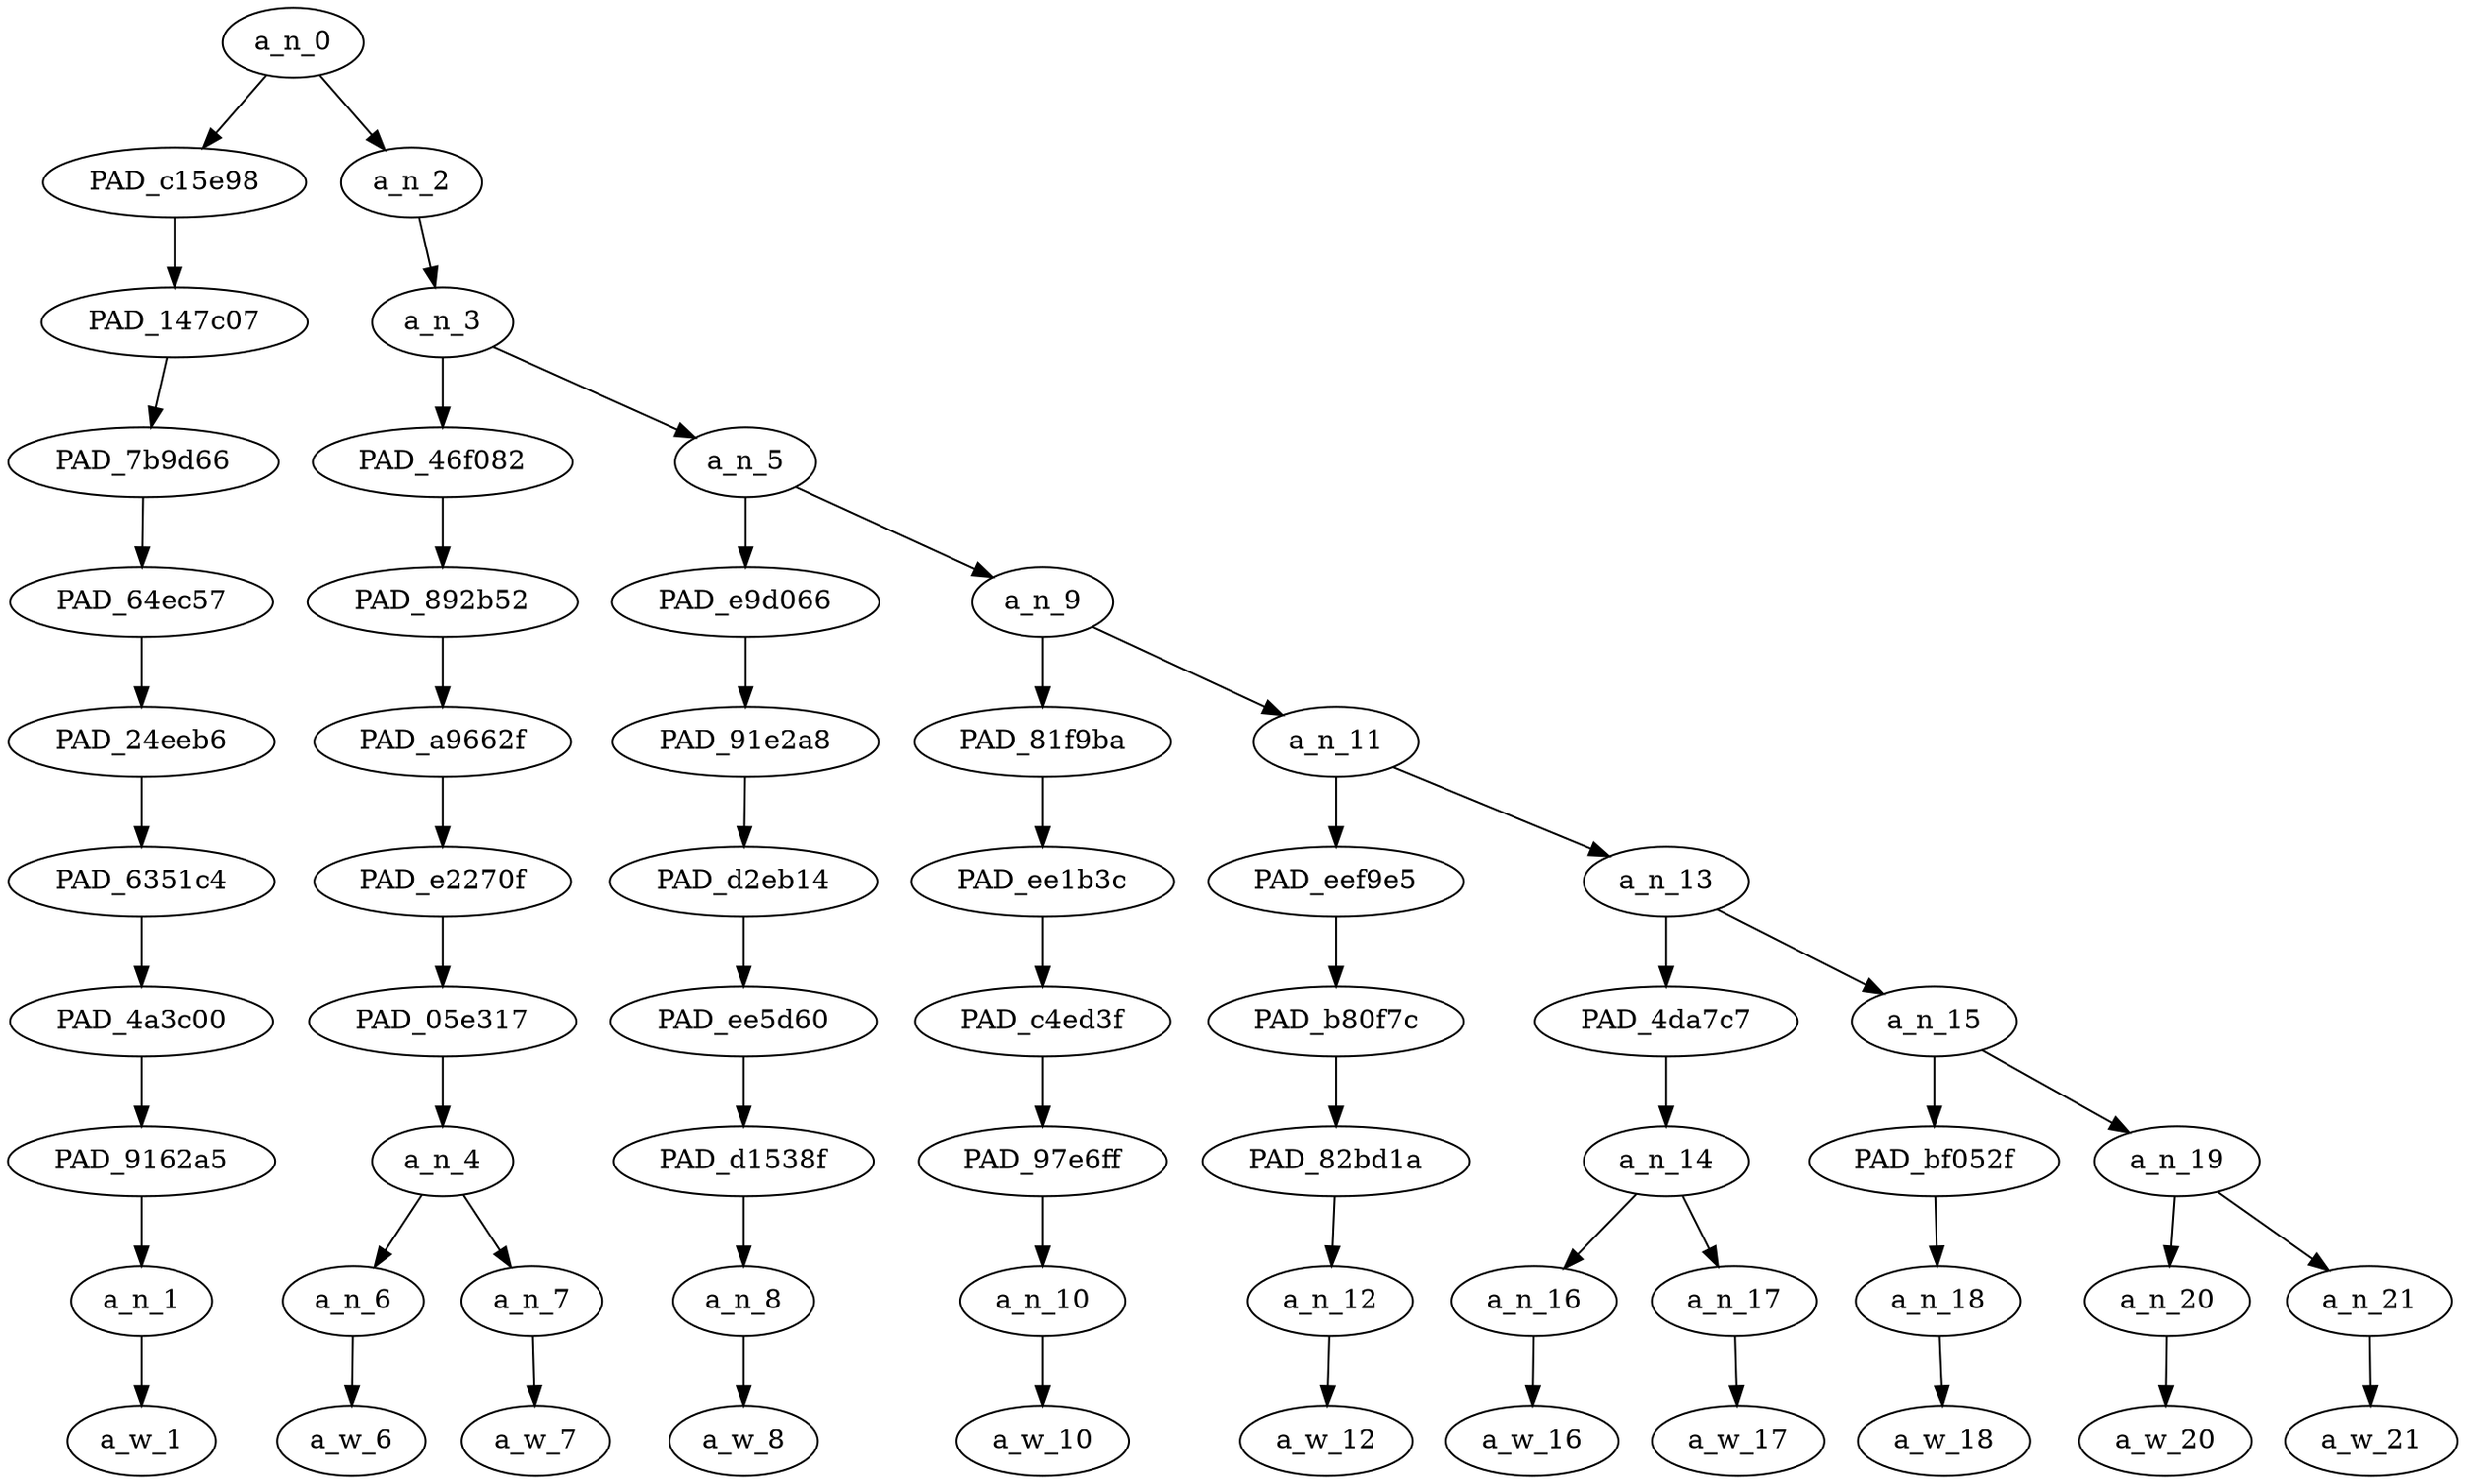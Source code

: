 strict digraph "" {
	a_n_0	[div_dir=1,
		index=0,
		level=10,
		pos="1.39453125,10!",
		text_span="[0, 1, 2, 3, 4, 5, 6, 7, 8, 9, 10]",
		value=1.00000003];
	PAD_c15e98	[div_dir=1,
		index=0,
		level=9,
		pos="0.0,9!",
		text_span="[0]",
		value=0.08550163];
	a_n_0 -> PAD_c15e98;
	a_n_2	[div_dir=1,
		index=1,
		level=9,
		pos="2.7890625,9!",
		text_span="[1, 2, 3, 4, 5, 6, 7, 8, 9, 10]",
		value=0.91291280];
	a_n_0 -> a_n_2;
	PAD_147c07	[div_dir=1,
		index=0,
		level=8,
		pos="0.0,8!",
		text_span="[0]",
		value=0.08550163];
	PAD_c15e98 -> PAD_147c07;
	PAD_7b9d66	[div_dir=1,
		index=0,
		level=7,
		pos="0.0,7!",
		text_span="[0]",
		value=0.08550163];
	PAD_147c07 -> PAD_7b9d66;
	PAD_64ec57	[div_dir=1,
		index=0,
		level=6,
		pos="0.0,6!",
		text_span="[0]",
		value=0.08550163];
	PAD_7b9d66 -> PAD_64ec57;
	PAD_24eeb6	[div_dir=1,
		index=0,
		level=5,
		pos="0.0,5!",
		text_span="[0]",
		value=0.08550163];
	PAD_64ec57 -> PAD_24eeb6;
	PAD_6351c4	[div_dir=1,
		index=0,
		level=4,
		pos="0.0,4!",
		text_span="[0]",
		value=0.08550163];
	PAD_24eeb6 -> PAD_6351c4;
	PAD_4a3c00	[div_dir=1,
		index=0,
		level=3,
		pos="0.0,3!",
		text_span="[0]",
		value=0.08550163];
	PAD_6351c4 -> PAD_4a3c00;
	PAD_9162a5	[div_dir=1,
		index=0,
		level=2,
		pos="0.0,2!",
		text_span="[0]",
		value=0.08550163];
	PAD_4a3c00 -> PAD_9162a5;
	a_n_1	[div_dir=1,
		index=0,
		level=1,
		pos="0.0,1!",
		text_span="[0]",
		value=0.08550163];
	PAD_9162a5 -> a_n_1;
	a_w_1	[div_dir=0,
		index=0,
		level=0,
		pos="0,0!",
		text_span="[0]",
		value=note];
	a_n_1 -> a_w_1;
	a_n_3	[div_dir=1,
		index=1,
		level=8,
		pos="2.7890625,8!",
		text_span="[1, 2, 3, 4, 5, 6, 7, 8, 9, 10]",
		value=0.91148640];
	a_n_2 -> a_n_3;
	PAD_46f082	[div_dir=1,
		index=1,
		level=7,
		pos="1.5,7!",
		text_span="[1, 2]",
		value=0.46599194];
	a_n_3 -> PAD_46f082;
	a_n_5	[div_dir=1,
		index=2,
		level=7,
		pos="4.078125,7!",
		text_span="[3, 4, 5, 6, 7, 8, 9, 10]",
		value=0.44406805];
	a_n_3 -> a_n_5;
	PAD_892b52	[div_dir=1,
		index=1,
		level=6,
		pos="1.5,6!",
		text_span="[1, 2]",
		value=0.46599194];
	PAD_46f082 -> PAD_892b52;
	PAD_a9662f	[div_dir=1,
		index=1,
		level=5,
		pos="1.5,5!",
		text_span="[1, 2]",
		value=0.46599194];
	PAD_892b52 -> PAD_a9662f;
	PAD_e2270f	[div_dir=1,
		index=1,
		level=4,
		pos="1.5,4!",
		text_span="[1, 2]",
		value=0.46599194];
	PAD_a9662f -> PAD_e2270f;
	PAD_05e317	[div_dir=1,
		index=1,
		level=3,
		pos="1.5,3!",
		text_span="[1, 2]",
		value=0.46599194];
	PAD_e2270f -> PAD_05e317;
	a_n_4	[div_dir=1,
		index=1,
		level=2,
		pos="1.5,2!",
		text_span="[1, 2]",
		value=0.46599194];
	PAD_05e317 -> a_n_4;
	a_n_6	[div_dir=1,
		index=1,
		level=1,
		pos="1.0,1!",
		text_span="[1]",
		value=0.07719112];
	a_n_4 -> a_n_6;
	a_n_7	[div_dir=1,
		index=2,
		level=1,
		pos="2.0,1!",
		text_span="[2]",
		value=0.38624755];
	a_n_4 -> a_n_7;
	a_w_6	[div_dir=0,
		index=1,
		level=0,
		pos="1,0!",
		text_span="[1]",
		value=no];
	a_n_6 -> a_w_6;
	a_w_7	[div_dir=0,
		index=2,
		level=0,
		pos="2,0!",
		text_span="[2]",
		value=nigger];
	a_n_7 -> a_w_7;
	PAD_e9d066	[div_dir=-1,
		index=2,
		level=6,
		pos="3.0,6!",
		text_span="[3]",
		value=0.06398446];
	a_n_5 -> PAD_e9d066;
	a_n_9	[div_dir=1,
		index=3,
		level=6,
		pos="5.15625,6!",
		text_span="[4, 5, 6, 7, 8, 9, 10]",
		value=0.38007170];
	a_n_5 -> a_n_9;
	PAD_91e2a8	[div_dir=-1,
		index=2,
		level=5,
		pos="3.0,5!",
		text_span="[3]",
		value=0.06398446];
	PAD_e9d066 -> PAD_91e2a8;
	PAD_d2eb14	[div_dir=-1,
		index=2,
		level=4,
		pos="3.0,4!",
		text_span="[3]",
		value=0.06398446];
	PAD_91e2a8 -> PAD_d2eb14;
	PAD_ee5d60	[div_dir=-1,
		index=2,
		level=3,
		pos="3.0,3!",
		text_span="[3]",
		value=0.06398446];
	PAD_d2eb14 -> PAD_ee5d60;
	PAD_d1538f	[div_dir=-1,
		index=2,
		level=2,
		pos="3.0,2!",
		text_span="[3]",
		value=0.06398446];
	PAD_ee5d60 -> PAD_d1538f;
	a_n_8	[div_dir=-1,
		index=3,
		level=1,
		pos="3.0,1!",
		text_span="[3]",
		value=0.06398446];
	PAD_d1538f -> a_n_8;
	a_w_8	[div_dir=0,
		index=3,
		level=0,
		pos="3,0!",
		text_span="[3]",
		value=was];
	a_n_8 -> a_w_8;
	PAD_81f9ba	[div_dir=1,
		index=3,
		level=5,
		pos="4.0,5!",
		text_span="[4]",
		value=0.09113582];
	a_n_9 -> PAD_81f9ba;
	a_n_11	[div_dir=1,
		index=4,
		level=5,
		pos="6.3125,5!",
		text_span="[5, 6, 7, 8, 9, 10]",
		value=0.28876110];
	a_n_9 -> a_n_11;
	PAD_ee1b3c	[div_dir=1,
		index=3,
		level=4,
		pos="4.0,4!",
		text_span="[4]",
		value=0.09113582];
	PAD_81f9ba -> PAD_ee1b3c;
	PAD_c4ed3f	[div_dir=1,
		index=3,
		level=3,
		pos="4.0,3!",
		text_span="[4]",
		value=0.09113582];
	PAD_ee1b3c -> PAD_c4ed3f;
	PAD_97e6ff	[div_dir=1,
		index=3,
		level=2,
		pos="4.0,2!",
		text_span="[4]",
		value=0.09113582];
	PAD_c4ed3f -> PAD_97e6ff;
	a_n_10	[div_dir=1,
		index=4,
		level=1,
		pos="4.0,1!",
		text_span="[4]",
		value=0.09113582];
	PAD_97e6ff -> a_n_10;
	a_w_10	[div_dir=0,
		index=4,
		level=0,
		pos="4,0!",
		text_span="[4]",
		value=harmed];
	a_n_10 -> a_w_10;
	PAD_eef9e5	[div_dir=-1,
		index=4,
		level=4,
		pos="5.0,4!",
		text_span="[5]",
		value=0.04480155];
	a_n_11 -> PAD_eef9e5;
	a_n_13	[div_dir=1,
		index=5,
		level=4,
		pos="7.625,4!",
		text_span="[6, 7, 8, 9, 10]",
		value=0.24390121];
	a_n_11 -> a_n_13;
	PAD_b80f7c	[div_dir=-1,
		index=4,
		level=3,
		pos="5.0,3!",
		text_span="[5]",
		value=0.04480155];
	PAD_eef9e5 -> PAD_b80f7c;
	PAD_82bd1a	[div_dir=-1,
		index=4,
		level=2,
		pos="5.0,2!",
		text_span="[5]",
		value=0.04480155];
	PAD_b80f7c -> PAD_82bd1a;
	a_n_12	[div_dir=-1,
		index=5,
		level=1,
		pos="5.0,1!",
		text_span="[5]",
		value=0.04480155];
	PAD_82bd1a -> a_n_12;
	a_w_12	[div_dir=0,
		index=5,
		level=0,
		pos="5,0!",
		text_span="[5]",
		value=during];
	a_n_12 -> a_w_12;
	PAD_4da7c7	[div_dir=-1,
		index=5,
		level=3,
		pos="6.5,3!",
		text_span="[6, 7]",
		value=0.07448609];
	a_n_13 -> PAD_4da7c7;
	a_n_15	[div_dir=1,
		index=6,
		level=3,
		pos="8.75,3!",
		text_span="[8, 9, 10]",
		value=0.16928671];
	a_n_13 -> a_n_15;
	a_n_14	[div_dir=-1,
		index=5,
		level=2,
		pos="6.5,2!",
		text_span="[6, 7]",
		value=0.07448609];
	PAD_4da7c7 -> a_n_14;
	a_n_16	[div_dir=-1,
		index=6,
		level=1,
		pos="6.0,1!",
		text_span="[6]",
		value=0.03378512];
	a_n_14 -> a_n_16;
	a_n_17	[div_dir=1,
		index=7,
		level=1,
		pos="7.0,1!",
		text_span="[7]",
		value=0.04068889];
	a_n_14 -> a_n_17;
	a_w_16	[div_dir=0,
		index=6,
		level=0,
		pos="6,0!",
		text_span="[6]",
		value=the];
	a_n_16 -> a_w_16;
	a_w_17	[div_dir=0,
		index=7,
		level=0,
		pos="7,0!",
		text_span="[7]",
		value=making];
	a_n_17 -> a_w_17;
	PAD_bf052f	[div_dir=-1,
		index=6,
		level=2,
		pos="8.0,2!",
		text_span="[8]",
		value=0.03320287];
	a_n_15 -> PAD_bf052f;
	a_n_19	[div_dir=1,
		index=7,
		level=2,
		pos="9.5,2!",
		text_span="[9, 10]",
		value=0.13590829];
	a_n_15 -> a_n_19;
	a_n_18	[div_dir=-1,
		index=8,
		level=1,
		pos="8.0,1!",
		text_span="[8]",
		value=0.03320287];
	PAD_bf052f -> a_n_18;
	a_w_18	[div_dir=0,
		index=8,
		level=0,
		pos="8,0!",
		text_span="[8]",
		value=of];
	a_n_18 -> a_w_18;
	a_n_20	[div_dir=-1,
		index=9,
		level=1,
		pos="9.0,1!",
		text_span="[9]",
		value=0.04897261];
	a_n_19 -> a_n_20;
	a_n_21	[div_dir=1,
		index=10,
		level=1,
		pos="10.0,1!",
		text_span="[10]",
		value=0.08665653];
	a_n_19 -> a_n_21;
	a_w_20	[div_dir=0,
		index=9,
		level=0,
		pos="9,0!",
		text_span="[9]",
		value=this];
	a_n_20 -> a_w_20;
	a_w_21	[div_dir=0,
		index=10,
		level=0,
		pos="10,0!",
		text_span="[10]",
		value=film];
	a_n_21 -> a_w_21;
}
